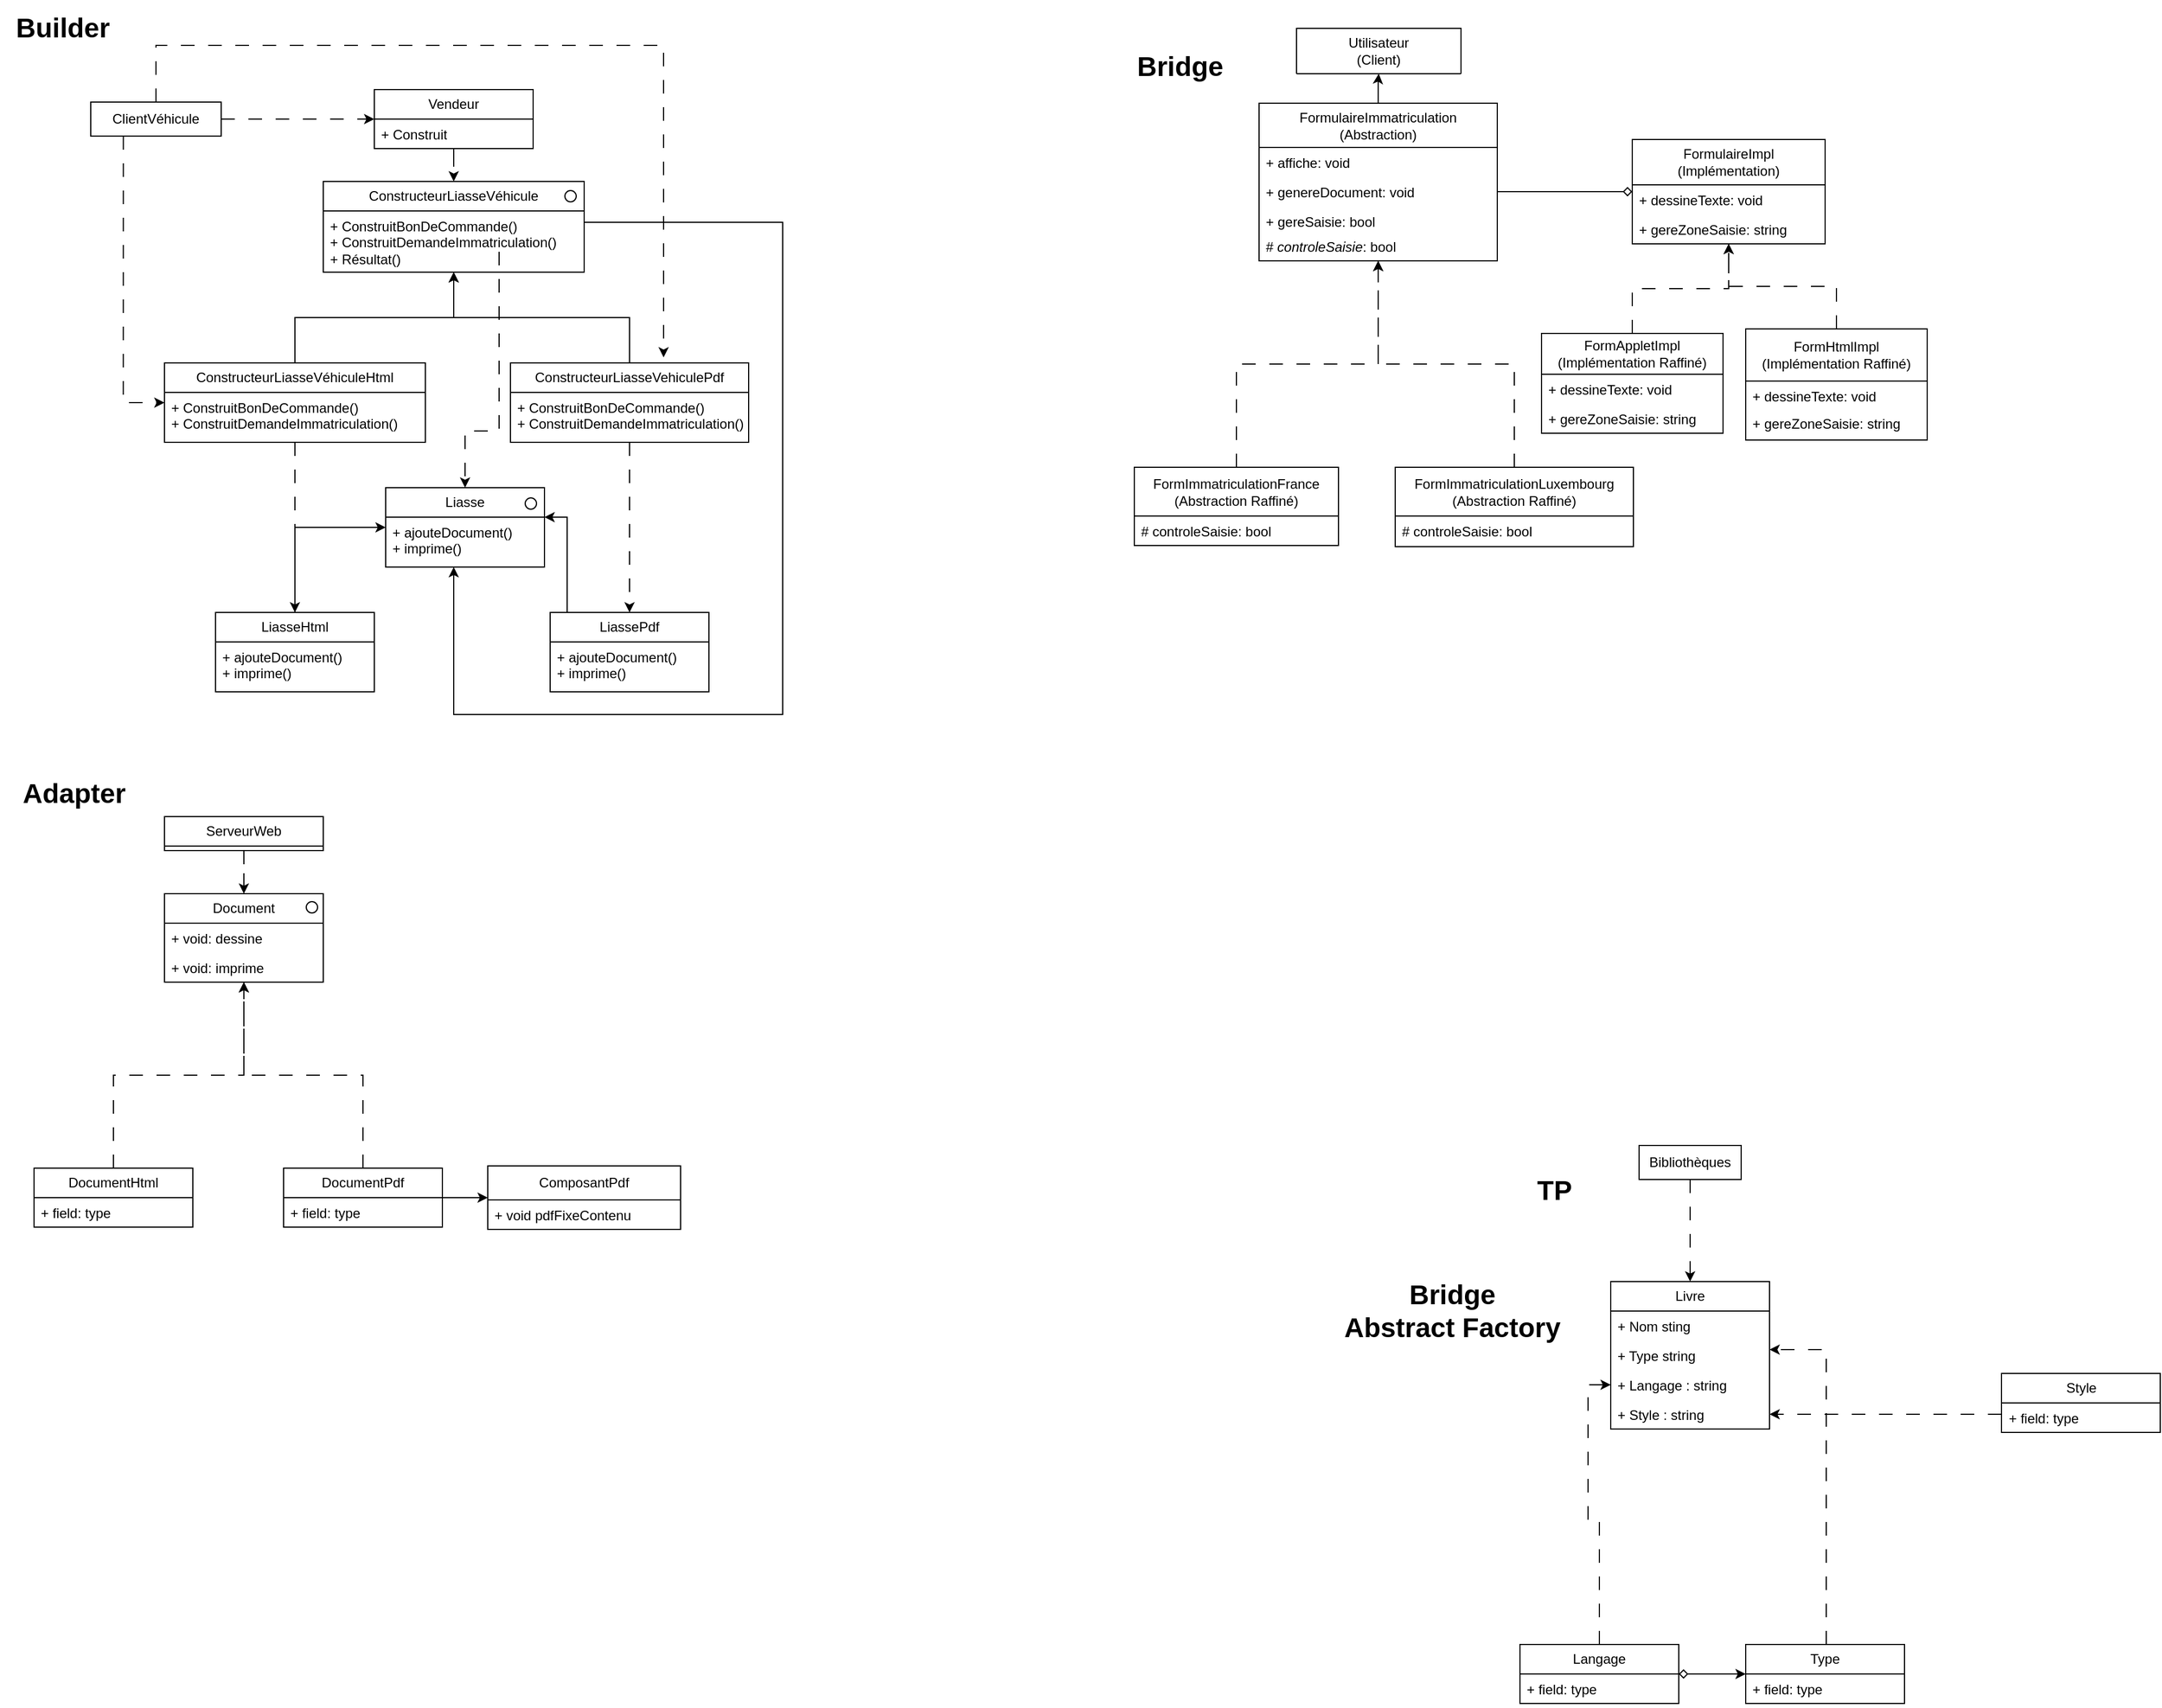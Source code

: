 <mxfile version="22.1.4" type="device">
  <diagram name="Page-1" id="VkfnlF7qGmTDGDxlfwNi">
    <mxGraphModel dx="1500" dy="946" grid="1" gridSize="10" guides="1" tooltips="1" connect="1" arrows="1" fold="1" page="1" pageScale="1" pageWidth="1169" pageHeight="1654" background="none" math="0" shadow="0">
      <root>
        <mxCell id="0" />
        <mxCell id="1" parent="0" />
        <mxCell id="WMn6grZ0DW30NmEa86e4-182" style="edgeStyle=orthogonalEdgeStyle;rounded=0;orthogonalLoop=1;jettySize=auto;html=1;exitX=0.5;exitY=0;exitDx=0;exitDy=0;entryX=0.643;entryY=-0.069;entryDx=0;entryDy=0;entryPerimeter=0;dashed=1;dashPattern=12 12;" parent="1" source="WMn6grZ0DW30NmEa86e4-6" target="WMn6grZ0DW30NmEa86e4-174" edge="1">
          <mxGeometry relative="1" as="geometry">
            <mxPoint x="560" y="30" as="targetPoint" />
            <Array as="points">
              <mxPoint x="138" y="40" />
              <mxPoint x="585" y="40" />
            </Array>
          </mxGeometry>
        </mxCell>
        <mxCell id="WMn6grZ0DW30NmEa86e4-183" style="edgeStyle=orthogonalEdgeStyle;rounded=0;orthogonalLoop=1;jettySize=auto;html=1;exitX=0.25;exitY=1;exitDx=0;exitDy=0;entryX=0;entryY=0.5;entryDx=0;entryDy=0;dashed=1;dashPattern=12 12;" parent="1" source="WMn6grZ0DW30NmEa86e4-6" target="WMn6grZ0DW30NmEa86e4-172" edge="1">
          <mxGeometry relative="1" as="geometry" />
        </mxCell>
        <mxCell id="WMn6grZ0DW30NmEa86e4-195" style="edgeStyle=orthogonalEdgeStyle;rounded=0;orthogonalLoop=1;jettySize=auto;html=1;entryX=0;entryY=0.5;entryDx=0;entryDy=0;dashed=1;dashPattern=12 12;" parent="1" source="WMn6grZ0DW30NmEa86e4-6" target="WMn6grZ0DW30NmEa86e4-168" edge="1">
          <mxGeometry relative="1" as="geometry" />
        </mxCell>
        <mxCell id="WMn6grZ0DW30NmEa86e4-6" value="ClientVéhicule" style="html=1;whiteSpace=wrap;" parent="1" vertex="1">
          <mxGeometry x="80" y="90" width="115" height="30" as="geometry" />
        </mxCell>
        <mxCell id="WMn6grZ0DW30NmEa86e4-184" style="edgeStyle=orthogonalEdgeStyle;rounded=0;orthogonalLoop=1;jettySize=auto;html=1;entryX=0.5;entryY=0;entryDx=0;entryDy=0;dashed=1;dashPattern=12 12;" parent="1" source="WMn6grZ0DW30NmEa86e4-168" target="WMn6grZ0DW30NmEa86e4-170" edge="1">
          <mxGeometry relative="1" as="geometry" />
        </mxCell>
        <mxCell id="WMn6grZ0DW30NmEa86e4-168" value="Vendeur&lt;br&gt;" style="swimlane;fontStyle=0;childLayout=stackLayout;horizontal=1;startSize=26;fillColor=none;horizontalStack=0;resizeParent=1;resizeParentMax=0;resizeLast=0;collapsible=1;marginBottom=0;whiteSpace=wrap;html=1;" parent="1" vertex="1">
          <mxGeometry x="330" y="79" width="140" height="52" as="geometry" />
        </mxCell>
        <mxCell id="WMn6grZ0DW30NmEa86e4-169" value="+ Construit" style="text;strokeColor=none;fillColor=none;align=left;verticalAlign=top;spacingLeft=4;spacingRight=4;overflow=hidden;rotatable=0;points=[[0,0.5],[1,0.5]];portConstraint=eastwest;whiteSpace=wrap;html=1;" parent="WMn6grZ0DW30NmEa86e4-168" vertex="1">
          <mxGeometry y="26" width="140" height="26" as="geometry" />
        </mxCell>
        <mxCell id="WMn6grZ0DW30NmEa86e4-192" style="edgeStyle=orthogonalEdgeStyle;rounded=0;orthogonalLoop=1;jettySize=auto;html=1;" parent="1" source="WMn6grZ0DW30NmEa86e4-170" target="WMn6grZ0DW30NmEa86e4-176" edge="1">
          <mxGeometry relative="1" as="geometry">
            <mxPoint x="400" y="630" as="targetPoint" />
            <Array as="points">
              <mxPoint x="690" y="196" />
              <mxPoint x="690" y="630" />
              <mxPoint x="400" y="630" />
            </Array>
          </mxGeometry>
        </mxCell>
        <mxCell id="WMn6grZ0DW30NmEa86e4-170" value="ConstructeurLiasseVéhicule&lt;br&gt;" style="swimlane;fontStyle=0;childLayout=stackLayout;horizontal=1;startSize=26;fillColor=none;horizontalStack=0;resizeParent=1;resizeParentMax=0;resizeLast=0;collapsible=1;marginBottom=0;whiteSpace=wrap;html=1;" parent="1" vertex="1">
          <mxGeometry x="285" y="160" width="230" height="80" as="geometry" />
        </mxCell>
        <mxCell id="WMn6grZ0DW30NmEa86e4-171" value="+ ConstruitBonDeCommande()&lt;br&gt;+ ConstruitDemandeImmatriculation()&lt;br&gt;+ Résultat()" style="text;strokeColor=none;fillColor=none;align=left;verticalAlign=top;spacingLeft=4;spacingRight=4;overflow=hidden;rotatable=0;points=[[0,0.5],[1,0.5]];portConstraint=eastwest;whiteSpace=wrap;html=1;" parent="WMn6grZ0DW30NmEa86e4-170" vertex="1">
          <mxGeometry y="26" width="230" height="54" as="geometry" />
        </mxCell>
        <mxCell id="WMn6grZ0DW30NmEa86e4-185" style="edgeStyle=orthogonalEdgeStyle;rounded=0;orthogonalLoop=1;jettySize=auto;html=1;" parent="1" source="WMn6grZ0DW30NmEa86e4-172" target="WMn6grZ0DW30NmEa86e4-170" edge="1">
          <mxGeometry relative="1" as="geometry" />
        </mxCell>
        <mxCell id="WMn6grZ0DW30NmEa86e4-189" style="edgeStyle=orthogonalEdgeStyle;rounded=0;orthogonalLoop=1;jettySize=auto;html=1;entryX=0.5;entryY=0;entryDx=0;entryDy=0;dashed=1;dashPattern=12 12;" parent="1" source="WMn6grZ0DW30NmEa86e4-172" target="WMn6grZ0DW30NmEa86e4-178" edge="1">
          <mxGeometry relative="1" as="geometry" />
        </mxCell>
        <mxCell id="WMn6grZ0DW30NmEa86e4-172" value="ConstructeurLiasseVéhiculeHtml" style="swimlane;fontStyle=0;childLayout=stackLayout;horizontal=1;startSize=26;fillColor=none;horizontalStack=0;resizeParent=1;resizeParentMax=0;resizeLast=0;collapsible=1;marginBottom=0;whiteSpace=wrap;html=1;" parent="1" vertex="1">
          <mxGeometry x="145" y="320" width="230" height="70" as="geometry" />
        </mxCell>
        <mxCell id="WMn6grZ0DW30NmEa86e4-173" value="+ ConstruitBonDeCommande()&lt;br style=&quot;border-color: var(--border-color);&quot;&gt;+ ConstruitDemandeImmatriculation()" style="text;strokeColor=none;fillColor=none;align=left;verticalAlign=top;spacingLeft=4;spacingRight=4;overflow=hidden;rotatable=0;points=[[0,0.5],[1,0.5]];portConstraint=eastwest;whiteSpace=wrap;html=1;" parent="WMn6grZ0DW30NmEa86e4-172" vertex="1">
          <mxGeometry y="26" width="230" height="44" as="geometry" />
        </mxCell>
        <mxCell id="WMn6grZ0DW30NmEa86e4-186" style="edgeStyle=orthogonalEdgeStyle;rounded=0;orthogonalLoop=1;jettySize=auto;html=1;exitX=0.5;exitY=0;exitDx=0;exitDy=0;" parent="1" source="WMn6grZ0DW30NmEa86e4-174" target="WMn6grZ0DW30NmEa86e4-170" edge="1">
          <mxGeometry relative="1" as="geometry" />
        </mxCell>
        <mxCell id="WMn6grZ0DW30NmEa86e4-188" style="edgeStyle=orthogonalEdgeStyle;rounded=0;orthogonalLoop=1;jettySize=auto;html=1;entryX=0.5;entryY=0;entryDx=0;entryDy=0;dashed=1;dashPattern=12 12;" parent="1" source="WMn6grZ0DW30NmEa86e4-174" target="WMn6grZ0DW30NmEa86e4-180" edge="1">
          <mxGeometry relative="1" as="geometry" />
        </mxCell>
        <mxCell id="WMn6grZ0DW30NmEa86e4-174" value="ConstructeurLiasseVehiculePdf" style="swimlane;fontStyle=0;childLayout=stackLayout;horizontal=1;startSize=26;fillColor=none;horizontalStack=0;resizeParent=1;resizeParentMax=0;resizeLast=0;collapsible=1;marginBottom=0;whiteSpace=wrap;html=1;" parent="1" vertex="1">
          <mxGeometry x="450" y="320" width="210" height="70" as="geometry" />
        </mxCell>
        <mxCell id="WMn6grZ0DW30NmEa86e4-175" value="+ ConstruitBonDeCommande()&lt;br style=&quot;border-color: var(--border-color);&quot;&gt;+ ConstruitDemandeImmatriculation()" style="text;strokeColor=none;fillColor=none;align=left;verticalAlign=top;spacingLeft=4;spacingRight=4;overflow=hidden;rotatable=0;points=[[0,0.5],[1,0.5]];portConstraint=eastwest;whiteSpace=wrap;html=1;" parent="WMn6grZ0DW30NmEa86e4-174" vertex="1">
          <mxGeometry y="26" width="210" height="44" as="geometry" />
        </mxCell>
        <mxCell id="WMn6grZ0DW30NmEa86e4-176" value="Liasse" style="swimlane;fontStyle=0;childLayout=stackLayout;horizontal=1;startSize=26;fillColor=none;horizontalStack=0;resizeParent=1;resizeParentMax=0;resizeLast=0;collapsible=1;marginBottom=0;whiteSpace=wrap;html=1;" parent="1" vertex="1">
          <mxGeometry x="340" y="430" width="140" height="70" as="geometry" />
        </mxCell>
        <mxCell id="WMn6grZ0DW30NmEa86e4-177" value="+ ajouteDocument()&lt;br style=&quot;border-color: var(--border-color);&quot;&gt;+ imprime()" style="text;strokeColor=none;fillColor=none;align=left;verticalAlign=top;spacingLeft=4;spacingRight=4;overflow=hidden;rotatable=0;points=[[0,0.5],[1,0.5]];portConstraint=eastwest;whiteSpace=wrap;html=1;" parent="WMn6grZ0DW30NmEa86e4-176" vertex="1">
          <mxGeometry y="26" width="140" height="44" as="geometry" />
        </mxCell>
        <mxCell id="WMn6grZ0DW30NmEa86e4-194" style="edgeStyle=orthogonalEdgeStyle;rounded=0;orthogonalLoop=1;jettySize=auto;html=1;" parent="1" source="WMn6grZ0DW30NmEa86e4-178" target="WMn6grZ0DW30NmEa86e4-176" edge="1">
          <mxGeometry relative="1" as="geometry">
            <Array as="points">
              <mxPoint x="260" y="465" />
            </Array>
          </mxGeometry>
        </mxCell>
        <mxCell id="WMn6grZ0DW30NmEa86e4-178" value="LiasseHtml" style="swimlane;fontStyle=0;childLayout=stackLayout;horizontal=1;startSize=26;fillColor=none;horizontalStack=0;resizeParent=1;resizeParentMax=0;resizeLast=0;collapsible=1;marginBottom=0;whiteSpace=wrap;html=1;" parent="1" vertex="1">
          <mxGeometry x="190" y="540" width="140" height="70" as="geometry" />
        </mxCell>
        <mxCell id="WMn6grZ0DW30NmEa86e4-179" value="+ ajouteDocument()&lt;br&gt;+ imprime()" style="text;strokeColor=none;fillColor=none;align=left;verticalAlign=top;spacingLeft=4;spacingRight=4;overflow=hidden;rotatable=0;points=[[0,0.5],[1,0.5]];portConstraint=eastwest;whiteSpace=wrap;html=1;" parent="WMn6grZ0DW30NmEa86e4-178" vertex="1">
          <mxGeometry y="26" width="140" height="44" as="geometry" />
        </mxCell>
        <mxCell id="WMn6grZ0DW30NmEa86e4-190" style="edgeStyle=orthogonalEdgeStyle;rounded=0;orthogonalLoop=1;jettySize=auto;html=1;" parent="1" source="WMn6grZ0DW30NmEa86e4-180" target="WMn6grZ0DW30NmEa86e4-176" edge="1">
          <mxGeometry relative="1" as="geometry">
            <Array as="points">
              <mxPoint x="500" y="456" />
            </Array>
          </mxGeometry>
        </mxCell>
        <mxCell id="WMn6grZ0DW30NmEa86e4-180" value="LiassePdf" style="swimlane;fontStyle=0;childLayout=stackLayout;horizontal=1;startSize=26;fillColor=none;horizontalStack=0;resizeParent=1;resizeParentMax=0;resizeLast=0;collapsible=1;marginBottom=0;whiteSpace=wrap;html=1;" parent="1" vertex="1">
          <mxGeometry x="485" y="540" width="140" height="70" as="geometry" />
        </mxCell>
        <mxCell id="WMn6grZ0DW30NmEa86e4-181" value="+ ajouteDocument()&lt;br style=&quot;border-color: var(--border-color);&quot;&gt;+ imprime()" style="text;strokeColor=none;fillColor=none;align=left;verticalAlign=top;spacingLeft=4;spacingRight=4;overflow=hidden;rotatable=0;points=[[0,0.5],[1,0.5]];portConstraint=eastwest;whiteSpace=wrap;html=1;" parent="WMn6grZ0DW30NmEa86e4-180" vertex="1">
          <mxGeometry y="26" width="140" height="44" as="geometry" />
        </mxCell>
        <mxCell id="WMn6grZ0DW30NmEa86e4-187" style="edgeStyle=orthogonalEdgeStyle;rounded=0;orthogonalLoop=1;jettySize=auto;html=1;entryX=0.5;entryY=0;entryDx=0;entryDy=0;dashed=1;dashPattern=12 12;" parent="1" edge="1">
          <mxGeometry relative="1" as="geometry">
            <mxPoint x="440" y="222" as="sourcePoint" />
            <mxPoint x="410" y="430" as="targetPoint" />
            <Array as="points">
              <mxPoint x="440" y="380" />
              <mxPoint x="410" y="380" />
            </Array>
          </mxGeometry>
        </mxCell>
        <mxCell id="WMn6grZ0DW30NmEa86e4-197" value="" style="ellipse;whiteSpace=wrap;html=1;aspect=fixed;" parent="1" vertex="1">
          <mxGeometry x="498" y="168" width="10" height="10" as="geometry" />
        </mxCell>
        <mxCell id="WMn6grZ0DW30NmEa86e4-198" value="" style="ellipse;whiteSpace=wrap;html=1;aspect=fixed;" parent="1" vertex="1">
          <mxGeometry x="463" y="439" width="10" height="10" as="geometry" />
        </mxCell>
        <mxCell id="WMn6grZ0DW30NmEa86e4-200" value="Builder" style="text;strokeColor=none;fillColor=none;html=1;fontSize=24;fontStyle=1;verticalAlign=middle;align=center;" parent="1" vertex="1">
          <mxGeometry width="110" height="50" as="geometry" />
        </mxCell>
        <mxCell id="WMn6grZ0DW30NmEa86e4-201" value="Adapter" style="text;strokeColor=none;fillColor=none;html=1;fontSize=24;fontStyle=1;verticalAlign=middle;align=center;" parent="1" vertex="1">
          <mxGeometry y="680" width="130" height="40" as="geometry" />
        </mxCell>
        <mxCell id="WMn6grZ0DW30NmEa86e4-226" style="edgeStyle=orthogonalEdgeStyle;rounded=0;orthogonalLoop=1;jettySize=auto;html=1;dashed=1;dashPattern=12 12;" parent="1" source="WMn6grZ0DW30NmEa86e4-202" target="WMn6grZ0DW30NmEa86e4-206" edge="1">
          <mxGeometry relative="1" as="geometry" />
        </mxCell>
        <mxCell id="WMn6grZ0DW30NmEa86e4-202" value="ServeurWeb" style="swimlane;fontStyle=0;childLayout=stackLayout;horizontal=1;startSize=26;fillColor=none;horizontalStack=0;resizeParent=1;resizeParentMax=0;resizeLast=0;collapsible=1;marginBottom=0;whiteSpace=wrap;html=1;" parent="1" vertex="1">
          <mxGeometry x="145" y="720" width="140" height="30" as="geometry" />
        </mxCell>
        <mxCell id="WMn6grZ0DW30NmEa86e4-206" value="Document" style="swimlane;fontStyle=0;childLayout=stackLayout;horizontal=1;startSize=26;fillColor=none;horizontalStack=0;resizeParent=1;resizeParentMax=0;resizeLast=0;collapsible=1;marginBottom=0;whiteSpace=wrap;html=1;" parent="1" vertex="1">
          <mxGeometry x="145" y="788" width="140" height="78" as="geometry" />
        </mxCell>
        <mxCell id="WMn6grZ0DW30NmEa86e4-207" value="+ void: dessine" style="text;strokeColor=none;fillColor=none;align=left;verticalAlign=top;spacingLeft=4;spacingRight=4;overflow=hidden;rotatable=0;points=[[0,0.5],[1,0.5]];portConstraint=eastwest;whiteSpace=wrap;html=1;" parent="WMn6grZ0DW30NmEa86e4-206" vertex="1">
          <mxGeometry y="26" width="140" height="26" as="geometry" />
        </mxCell>
        <mxCell id="WMn6grZ0DW30NmEa86e4-208" value="+ void: imprime" style="text;strokeColor=none;fillColor=none;align=left;verticalAlign=top;spacingLeft=4;spacingRight=4;overflow=hidden;rotatable=0;points=[[0,0.5],[1,0.5]];portConstraint=eastwest;whiteSpace=wrap;html=1;" parent="WMn6grZ0DW30NmEa86e4-206" vertex="1">
          <mxGeometry y="52" width="140" height="26" as="geometry" />
        </mxCell>
        <mxCell id="WMn6grZ0DW30NmEa86e4-210" value="ComposantPdf" style="swimlane;fontStyle=0;childLayout=stackLayout;horizontal=1;startSize=30;fillColor=none;horizontalStack=0;resizeParent=1;resizeParentMax=0;resizeLast=0;collapsible=1;marginBottom=0;whiteSpace=wrap;html=1;" parent="1" vertex="1">
          <mxGeometry x="430" y="1028" width="170" height="56" as="geometry" />
        </mxCell>
        <mxCell id="WMn6grZ0DW30NmEa86e4-212" value="+&amp;nbsp;void pdfFixeContenu" style="text;strokeColor=none;fillColor=none;align=left;verticalAlign=top;spacingLeft=4;spacingRight=4;overflow=hidden;rotatable=0;points=[[0,0.5],[1,0.5]];portConstraint=eastwest;whiteSpace=wrap;html=1;" parent="WMn6grZ0DW30NmEa86e4-210" vertex="1">
          <mxGeometry y="30" width="170" height="26" as="geometry" />
        </mxCell>
        <mxCell id="WMn6grZ0DW30NmEa86e4-224" style="edgeStyle=orthogonalEdgeStyle;rounded=0;orthogonalLoop=1;jettySize=auto;html=1;dashed=1;dashPattern=12 12;" parent="1" source="WMn6grZ0DW30NmEa86e4-214" target="WMn6grZ0DW30NmEa86e4-206" edge="1">
          <mxGeometry relative="1" as="geometry" />
        </mxCell>
        <mxCell id="WMn6grZ0DW30NmEa86e4-214" value="DocumentHtml" style="swimlane;fontStyle=0;childLayout=stackLayout;horizontal=1;startSize=26;fillColor=none;horizontalStack=0;resizeParent=1;resizeParentMax=0;resizeLast=0;collapsible=1;marginBottom=0;whiteSpace=wrap;html=1;" parent="1" vertex="1">
          <mxGeometry x="30" y="1030" width="140" height="52" as="geometry" />
        </mxCell>
        <mxCell id="WMn6grZ0DW30NmEa86e4-215" value="+ field: type" style="text;strokeColor=none;fillColor=none;align=left;verticalAlign=top;spacingLeft=4;spacingRight=4;overflow=hidden;rotatable=0;points=[[0,0.5],[1,0.5]];portConstraint=eastwest;whiteSpace=wrap;html=1;" parent="WMn6grZ0DW30NmEa86e4-214" vertex="1">
          <mxGeometry y="26" width="140" height="26" as="geometry" />
        </mxCell>
        <mxCell id="WMn6grZ0DW30NmEa86e4-223" style="edgeStyle=orthogonalEdgeStyle;rounded=0;orthogonalLoop=1;jettySize=auto;html=1;exitX=0.5;exitY=0;exitDx=0;exitDy=0;dashed=1;dashPattern=12 12;" parent="1" source="WMn6grZ0DW30NmEa86e4-218" target="WMn6grZ0DW30NmEa86e4-206" edge="1">
          <mxGeometry relative="1" as="geometry" />
        </mxCell>
        <mxCell id="WMn6grZ0DW30NmEa86e4-229" style="edgeStyle=orthogonalEdgeStyle;rounded=0;orthogonalLoop=1;jettySize=auto;html=1;exitX=1;exitY=0.5;exitDx=0;exitDy=0;" parent="1" source="WMn6grZ0DW30NmEa86e4-218" target="WMn6grZ0DW30NmEa86e4-210" edge="1">
          <mxGeometry relative="1" as="geometry" />
        </mxCell>
        <mxCell id="WMn6grZ0DW30NmEa86e4-218" value="DocumentPdf" style="swimlane;fontStyle=0;childLayout=stackLayout;horizontal=1;startSize=26;fillColor=none;horizontalStack=0;resizeParent=1;resizeParentMax=0;resizeLast=0;collapsible=1;marginBottom=0;whiteSpace=wrap;html=1;" parent="1" vertex="1">
          <mxGeometry x="250" y="1030" width="140" height="52" as="geometry" />
        </mxCell>
        <mxCell id="WMn6grZ0DW30NmEa86e4-219" value="+ field: type" style="text;strokeColor=none;fillColor=none;align=left;verticalAlign=top;spacingLeft=4;spacingRight=4;overflow=hidden;rotatable=0;points=[[0,0.5],[1,0.5]];portConstraint=eastwest;whiteSpace=wrap;html=1;" parent="WMn6grZ0DW30NmEa86e4-218" vertex="1">
          <mxGeometry y="26" width="140" height="26" as="geometry" />
        </mxCell>
        <mxCell id="WMn6grZ0DW30NmEa86e4-228" value="" style="ellipse;whiteSpace=wrap;html=1;aspect=fixed;" parent="1" vertex="1">
          <mxGeometry x="270" y="795" width="10" height="10" as="geometry" />
        </mxCell>
        <mxCell id="WMn6grZ0DW30NmEa86e4-230" value="Bridge" style="text;strokeColor=none;fillColor=none;html=1;fontSize=24;fontStyle=1;verticalAlign=middle;align=center;" parent="1" vertex="1">
          <mxGeometry x="1000" y="39" width="80" height="40" as="geometry" />
        </mxCell>
        <mxCell id="WMn6grZ0DW30NmEa86e4-231" value="Utilisateur&lt;br&gt;(Client)" style="swimlane;fontStyle=0;childLayout=stackLayout;horizontal=1;startSize=40;fillColor=none;horizontalStack=0;resizeParent=1;resizeParentMax=0;resizeLast=0;collapsible=1;marginBottom=0;whiteSpace=wrap;html=1;" parent="1" vertex="1">
          <mxGeometry x="1143" y="25" width="145" height="40" as="geometry" />
        </mxCell>
        <mxCell id="WMn6grZ0DW30NmEa86e4-271" style="edgeStyle=orthogonalEdgeStyle;rounded=0;orthogonalLoop=1;jettySize=auto;html=1;dashed=1;dashPattern=12 12;" parent="1" source="WMn6grZ0DW30NmEa86e4-235" target="WMn6grZ0DW30NmEa86e4-248" edge="1">
          <mxGeometry relative="1" as="geometry" />
        </mxCell>
        <mxCell id="WMn6grZ0DW30NmEa86e4-235" value="FormImmatriculationFrance&lt;br&gt;(Abstraction Raffiné)" style="swimlane;fontStyle=0;childLayout=stackLayout;horizontal=1;startSize=43;fillColor=none;horizontalStack=0;resizeParent=1;resizeParentMax=0;resizeLast=0;collapsible=1;marginBottom=0;whiteSpace=wrap;html=1;" parent="1" vertex="1">
          <mxGeometry x="1000" y="412" width="180" height="69" as="geometry" />
        </mxCell>
        <mxCell id="WMn6grZ0DW30NmEa86e4-236" value="# controleSaisie: bool" style="text;strokeColor=none;fillColor=none;align=left;verticalAlign=top;spacingLeft=4;spacingRight=4;overflow=hidden;rotatable=0;points=[[0,0.5],[1,0.5]];portConstraint=eastwest;whiteSpace=wrap;html=1;" parent="WMn6grZ0DW30NmEa86e4-235" vertex="1">
          <mxGeometry y="43" width="180" height="26" as="geometry" />
        </mxCell>
        <mxCell id="WMn6grZ0DW30NmEa86e4-257" style="edgeStyle=orthogonalEdgeStyle;rounded=0;orthogonalLoop=1;jettySize=auto;html=1;dashed=1;dashPattern=12 12;" parent="1" source="WMn6grZ0DW30NmEa86e4-239" target="WMn6grZ0DW30NmEa86e4-252" edge="1">
          <mxGeometry relative="1" as="geometry" />
        </mxCell>
        <mxCell id="WMn6grZ0DW30NmEa86e4-239" value="FormHtmlImpl&lt;br&gt;(Implémentation Raffiné)" style="swimlane;fontStyle=0;childLayout=stackLayout;horizontal=1;startSize=46;fillColor=none;horizontalStack=0;resizeParent=1;resizeParentMax=0;resizeLast=0;collapsible=1;marginBottom=0;whiteSpace=wrap;html=1;" parent="1" vertex="1">
          <mxGeometry x="1539" y="290" width="160" height="98" as="geometry" />
        </mxCell>
        <mxCell id="WMn6grZ0DW30NmEa86e4-240" value="+ dessineTexte: void" style="text;strokeColor=none;fillColor=none;align=left;verticalAlign=top;spacingLeft=4;spacingRight=4;overflow=hidden;rotatable=0;points=[[0,0.5],[1,0.5]];portConstraint=eastwest;whiteSpace=wrap;html=1;" parent="WMn6grZ0DW30NmEa86e4-239" vertex="1">
          <mxGeometry y="46" width="160" height="24" as="geometry" />
        </mxCell>
        <mxCell id="WMn6grZ0DW30NmEa86e4-241" value="+&amp;nbsp;gereZoneSaisie: string" style="text;strokeColor=none;fillColor=none;align=left;verticalAlign=top;spacingLeft=4;spacingRight=4;overflow=hidden;rotatable=0;points=[[0,0.5],[1,0.5]];portConstraint=eastwest;whiteSpace=wrap;html=1;" parent="WMn6grZ0DW30NmEa86e4-239" vertex="1">
          <mxGeometry y="70" width="160" height="28" as="geometry" />
        </mxCell>
        <mxCell id="WMn6grZ0DW30NmEa86e4-270" style="edgeStyle=orthogonalEdgeStyle;rounded=0;orthogonalLoop=1;jettySize=auto;html=1;dashed=1;dashPattern=12 12;" parent="1" source="WMn6grZ0DW30NmEa86e4-242" target="WMn6grZ0DW30NmEa86e4-248" edge="1">
          <mxGeometry relative="1" as="geometry" />
        </mxCell>
        <mxCell id="WMn6grZ0DW30NmEa86e4-242" value="FormImmatriculationLuxembourg&lt;br&gt;(Abstraction Raffiné)" style="swimlane;fontStyle=0;childLayout=stackLayout;horizontal=1;startSize=43;fillColor=none;horizontalStack=0;resizeParent=1;resizeParentMax=0;resizeLast=0;collapsible=1;marginBottom=0;whiteSpace=wrap;html=1;" parent="1" vertex="1">
          <mxGeometry x="1230" y="412" width="210" height="70" as="geometry" />
        </mxCell>
        <mxCell id="WMn6grZ0DW30NmEa86e4-243" value="# controleSaisie&lt;span style=&quot;background-color: initial;&quot;&gt;: bool&lt;/span&gt;" style="text;strokeColor=none;fillColor=none;align=left;verticalAlign=top;spacingLeft=4;spacingRight=4;overflow=hidden;rotatable=0;points=[[0,0.5],[1,0.5]];portConstraint=eastwest;whiteSpace=wrap;html=1;" parent="WMn6grZ0DW30NmEa86e4-242" vertex="1">
          <mxGeometry y="43" width="210" height="27" as="geometry" />
        </mxCell>
        <mxCell id="WMn6grZ0DW30NmEa86e4-265" style="edgeStyle=orthogonalEdgeStyle;rounded=0;orthogonalLoop=1;jettySize=auto;html=1;dashed=1;dashPattern=12 12;" parent="1" source="WMn6grZ0DW30NmEa86e4-245" target="WMn6grZ0DW30NmEa86e4-252" edge="1">
          <mxGeometry relative="1" as="geometry" />
        </mxCell>
        <mxCell id="WMn6grZ0DW30NmEa86e4-245" value="FormAppletImpl&lt;br&gt;(Implémentation Raffiné)" style="swimlane;fontStyle=0;childLayout=stackLayout;horizontal=1;startSize=36;fillColor=none;horizontalStack=0;resizeParent=1;resizeParentMax=0;resizeLast=0;collapsible=1;marginBottom=0;whiteSpace=wrap;html=1;" parent="1" vertex="1">
          <mxGeometry x="1359" y="294" width="160" height="88" as="geometry" />
        </mxCell>
        <mxCell id="WMn6grZ0DW30NmEa86e4-246" value="+ dessineTexte: void" style="text;strokeColor=none;fillColor=none;align=left;verticalAlign=top;spacingLeft=4;spacingRight=4;overflow=hidden;rotatable=0;points=[[0,0.5],[1,0.5]];portConstraint=eastwest;whiteSpace=wrap;html=1;" parent="WMn6grZ0DW30NmEa86e4-245" vertex="1">
          <mxGeometry y="36" width="160" height="26" as="geometry" />
        </mxCell>
        <mxCell id="WMn6grZ0DW30NmEa86e4-247" value="+&amp;nbsp;gereZoneSaisie: string" style="text;strokeColor=none;fillColor=none;align=left;verticalAlign=top;spacingLeft=4;spacingRight=4;overflow=hidden;rotatable=0;points=[[0,0.5],[1,0.5]];portConstraint=eastwest;whiteSpace=wrap;html=1;" parent="WMn6grZ0DW30NmEa86e4-245" vertex="1">
          <mxGeometry y="62" width="160" height="26" as="geometry" />
        </mxCell>
        <mxCell id="WMn6grZ0DW30NmEa86e4-261" style="edgeStyle=orthogonalEdgeStyle;rounded=0;orthogonalLoop=1;jettySize=auto;html=1;" parent="1" source="WMn6grZ0DW30NmEa86e4-248" target="WMn6grZ0DW30NmEa86e4-231" edge="1">
          <mxGeometry relative="1" as="geometry" />
        </mxCell>
        <mxCell id="WMn6grZ0DW30NmEa86e4-248" value="FormulaireImmatriculation&lt;br&gt;(Abstraction)" style="swimlane;fontStyle=0;childLayout=stackLayout;horizontal=1;startSize=39;fillColor=none;horizontalStack=0;resizeParent=1;resizeParentMax=0;resizeLast=0;collapsible=1;marginBottom=0;whiteSpace=wrap;html=1;" parent="1" vertex="1">
          <mxGeometry x="1110" y="91" width="210" height="139" as="geometry" />
        </mxCell>
        <mxCell id="WMn6grZ0DW30NmEa86e4-249" value="+&amp;nbsp;affiche&lt;span style=&quot;background-color: initial;&quot;&gt;: void&lt;/span&gt;" style="text;strokeColor=none;fillColor=none;align=left;verticalAlign=top;spacingLeft=4;spacingRight=4;overflow=hidden;rotatable=0;points=[[0,0.5],[1,0.5]];portConstraint=eastwest;whiteSpace=wrap;html=1;" parent="WMn6grZ0DW30NmEa86e4-248" vertex="1">
          <mxGeometry y="39" width="210" height="26" as="geometry" />
        </mxCell>
        <mxCell id="WMn6grZ0DW30NmEa86e4-250" value="+&amp;nbsp;genereDocument&lt;span style=&quot;background-color: initial;&quot;&gt;: void&lt;/span&gt;" style="text;strokeColor=none;fillColor=none;align=left;verticalAlign=top;spacingLeft=4;spacingRight=4;overflow=hidden;rotatable=0;points=[[0,0.5],[1,0.5]];portConstraint=eastwest;whiteSpace=wrap;html=1;" parent="WMn6grZ0DW30NmEa86e4-248" vertex="1">
          <mxGeometry y="65" width="210" height="26" as="geometry" />
        </mxCell>
        <mxCell id="WMn6grZ0DW30NmEa86e4-251" value="+&amp;nbsp;gereSaisie&lt;span style=&quot;background-color: initial;&quot;&gt;: bool&lt;/span&gt;" style="text;strokeColor=none;fillColor=none;align=left;verticalAlign=top;spacingLeft=4;spacingRight=4;overflow=hidden;rotatable=0;points=[[0,0.5],[1,0.5]];portConstraint=eastwest;whiteSpace=wrap;html=1;" parent="WMn6grZ0DW30NmEa86e4-248" vertex="1">
          <mxGeometry y="91" width="210" height="22" as="geometry" />
        </mxCell>
        <mxCell id="WMn6grZ0DW30NmEa86e4-266" value="# &lt;i&gt;controleSaisie&lt;/i&gt;&lt;span style=&quot;background-color: initial;&quot;&gt;: bool&lt;/span&gt;" style="text;strokeColor=none;fillColor=none;align=left;verticalAlign=top;spacingLeft=4;spacingRight=4;overflow=hidden;rotatable=0;points=[[0,0.5],[1,0.5]];portConstraint=eastwest;whiteSpace=wrap;html=1;" parent="WMn6grZ0DW30NmEa86e4-248" vertex="1">
          <mxGeometry y="113" width="210" height="26" as="geometry" />
        </mxCell>
        <mxCell id="WMn6grZ0DW30NmEa86e4-252" value="FormulaireImpl&lt;br&gt;(Implémentation)" style="swimlane;fontStyle=0;childLayout=stackLayout;horizontal=1;startSize=40;fillColor=none;horizontalStack=0;resizeParent=1;resizeParentMax=0;resizeLast=0;collapsible=1;marginBottom=0;whiteSpace=wrap;html=1;" parent="1" vertex="1">
          <mxGeometry x="1439" y="123" width="170" height="92" as="geometry" />
        </mxCell>
        <mxCell id="WMn6grZ0DW30NmEa86e4-254" value="+ dessineTexte: void" style="text;strokeColor=none;fillColor=none;align=left;verticalAlign=top;spacingLeft=4;spacingRight=4;overflow=hidden;rotatable=0;points=[[0,0.5],[1,0.5]];portConstraint=eastwest;whiteSpace=wrap;html=1;" parent="WMn6grZ0DW30NmEa86e4-252" vertex="1">
          <mxGeometry y="40" width="170" height="26" as="geometry" />
        </mxCell>
        <mxCell id="WMn6grZ0DW30NmEa86e4-255" value="+&amp;nbsp;gereZoneSaisie: string" style="text;strokeColor=none;fillColor=none;align=left;verticalAlign=top;spacingLeft=4;spacingRight=4;overflow=hidden;rotatable=0;points=[[0,0.5],[1,0.5]];portConstraint=eastwest;whiteSpace=wrap;html=1;" parent="WMn6grZ0DW30NmEa86e4-252" vertex="1">
          <mxGeometry y="66" width="170" height="26" as="geometry" />
        </mxCell>
        <mxCell id="WMn6grZ0DW30NmEa86e4-272" style="edgeStyle=orthogonalEdgeStyle;rounded=0;orthogonalLoop=1;jettySize=auto;html=1;endArrow=diamond;endFill=0;" parent="1" source="WMn6grZ0DW30NmEa86e4-250" target="WMn6grZ0DW30NmEa86e4-252" edge="1">
          <mxGeometry relative="1" as="geometry" />
        </mxCell>
        <mxCell id="4hhJWAARBsWQ5uBNUK1--1" value="TP" style="text;strokeColor=none;fillColor=none;html=1;fontSize=24;fontStyle=1;verticalAlign=middle;align=center;" vertex="1" parent="1">
          <mxGeometry x="1320" y="1030" width="100" height="40" as="geometry" />
        </mxCell>
        <mxCell id="4hhJWAARBsWQ5uBNUK1--55" style="edgeStyle=orthogonalEdgeStyle;rounded=0;orthogonalLoop=1;jettySize=auto;html=1;dashed=1;dashPattern=12 12;" edge="1" parent="1" source="4hhJWAARBsWQ5uBNUK1--4" target="4hhJWAARBsWQ5uBNUK1--50">
          <mxGeometry relative="1" as="geometry" />
        </mxCell>
        <mxCell id="4hhJWAARBsWQ5uBNUK1--4" value="Bibliothèques" style="html=1;whiteSpace=wrap;" vertex="1" parent="1">
          <mxGeometry x="1445" y="1010" width="90" height="30" as="geometry" />
        </mxCell>
        <mxCell id="4hhJWAARBsWQ5uBNUK1--34" style="edgeStyle=orthogonalEdgeStyle;rounded=0;orthogonalLoop=1;jettySize=auto;html=1;startArrow=diamond;startFill=0;" edge="1" parent="1" source="4hhJWAARBsWQ5uBNUK1--6" target="4hhJWAARBsWQ5uBNUK1--10">
          <mxGeometry relative="1" as="geometry" />
        </mxCell>
        <mxCell id="4hhJWAARBsWQ5uBNUK1--56" style="edgeStyle=orthogonalEdgeStyle;rounded=0;orthogonalLoop=1;jettySize=auto;html=1;dashed=1;dashPattern=12 12;" edge="1" parent="1" source="4hhJWAARBsWQ5uBNUK1--6" target="4hhJWAARBsWQ5uBNUK1--54">
          <mxGeometry relative="1" as="geometry" />
        </mxCell>
        <mxCell id="4hhJWAARBsWQ5uBNUK1--6" value="Langage" style="swimlane;fontStyle=0;childLayout=stackLayout;horizontal=1;startSize=26;fillColor=none;horizontalStack=0;resizeParent=1;resizeParentMax=0;resizeLast=0;collapsible=1;marginBottom=0;whiteSpace=wrap;html=1;" vertex="1" parent="1">
          <mxGeometry x="1340" y="1450" width="140" height="52" as="geometry" />
        </mxCell>
        <mxCell id="4hhJWAARBsWQ5uBNUK1--9" value="+ field: type" style="text;strokeColor=none;fillColor=none;align=left;verticalAlign=top;spacingLeft=4;spacingRight=4;overflow=hidden;rotatable=0;points=[[0,0.5],[1,0.5]];portConstraint=eastwest;whiteSpace=wrap;html=1;" vertex="1" parent="4hhJWAARBsWQ5uBNUK1--6">
          <mxGeometry y="26" width="140" height="26" as="geometry" />
        </mxCell>
        <mxCell id="4hhJWAARBsWQ5uBNUK1--58" style="edgeStyle=orthogonalEdgeStyle;rounded=0;orthogonalLoop=1;jettySize=auto;html=1;dashed=1;dashPattern=12 12;" edge="1" parent="1" source="4hhJWAARBsWQ5uBNUK1--10" target="4hhJWAARBsWQ5uBNUK1--52">
          <mxGeometry relative="1" as="geometry">
            <Array as="points">
              <mxPoint x="1610" y="1190" />
            </Array>
          </mxGeometry>
        </mxCell>
        <mxCell id="4hhJWAARBsWQ5uBNUK1--10" value="Type" style="swimlane;fontStyle=0;childLayout=stackLayout;horizontal=1;startSize=26;fillColor=none;horizontalStack=0;resizeParent=1;resizeParentMax=0;resizeLast=0;collapsible=1;marginBottom=0;whiteSpace=wrap;html=1;" vertex="1" parent="1">
          <mxGeometry x="1539" y="1450" width="140" height="52" as="geometry" />
        </mxCell>
        <mxCell id="4hhJWAARBsWQ5uBNUK1--13" value="+ field: type" style="text;strokeColor=none;fillColor=none;align=left;verticalAlign=top;spacingLeft=4;spacingRight=4;overflow=hidden;rotatable=0;points=[[0,0.5],[1,0.5]];portConstraint=eastwest;whiteSpace=wrap;html=1;" vertex="1" parent="4hhJWAARBsWQ5uBNUK1--10">
          <mxGeometry y="26" width="140" height="26" as="geometry" />
        </mxCell>
        <mxCell id="4hhJWAARBsWQ5uBNUK1--57" style="edgeStyle=orthogonalEdgeStyle;rounded=0;orthogonalLoop=1;jettySize=auto;html=1;dashed=1;dashPattern=12 12;" edge="1" parent="1" source="4hhJWAARBsWQ5uBNUK1--35" target="4hhJWAARBsWQ5uBNUK1--53">
          <mxGeometry relative="1" as="geometry">
            <Array as="points">
              <mxPoint x="1700" y="1247" />
              <mxPoint x="1700" y="1247" />
            </Array>
          </mxGeometry>
        </mxCell>
        <mxCell id="4hhJWAARBsWQ5uBNUK1--35" value="Style" style="swimlane;fontStyle=0;childLayout=stackLayout;horizontal=1;startSize=26;fillColor=none;horizontalStack=0;resizeParent=1;resizeParentMax=0;resizeLast=0;collapsible=1;marginBottom=0;whiteSpace=wrap;html=1;" vertex="1" parent="1">
          <mxGeometry x="1764.5" y="1211" width="140" height="52" as="geometry" />
        </mxCell>
        <mxCell id="4hhJWAARBsWQ5uBNUK1--36" value="+ field: type" style="text;strokeColor=none;fillColor=none;align=left;verticalAlign=top;spacingLeft=4;spacingRight=4;overflow=hidden;rotatable=0;points=[[0,0.5],[1,0.5]];portConstraint=eastwest;whiteSpace=wrap;html=1;" vertex="1" parent="4hhJWAARBsWQ5uBNUK1--35">
          <mxGeometry y="26" width="140" height="26" as="geometry" />
        </mxCell>
        <mxCell id="4hhJWAARBsWQ5uBNUK1--49" value="Bridge&lt;br&gt;Abstract Factory&lt;br&gt;" style="text;strokeColor=none;fillColor=none;html=1;fontSize=24;fontStyle=1;verticalAlign=middle;align=center;" vertex="1" parent="1">
          <mxGeometry x="1180" y="1101" width="200" height="110" as="geometry" />
        </mxCell>
        <mxCell id="4hhJWAARBsWQ5uBNUK1--50" value="Livre" style="swimlane;fontStyle=0;childLayout=stackLayout;horizontal=1;startSize=26;fillColor=none;horizontalStack=0;resizeParent=1;resizeParentMax=0;resizeLast=0;collapsible=1;marginBottom=0;whiteSpace=wrap;html=1;" vertex="1" parent="1">
          <mxGeometry x="1420" y="1130" width="140" height="130" as="geometry" />
        </mxCell>
        <mxCell id="4hhJWAARBsWQ5uBNUK1--51" value="+ Nom sting" style="text;strokeColor=none;fillColor=none;align=left;verticalAlign=top;spacingLeft=4;spacingRight=4;overflow=hidden;rotatable=0;points=[[0,0.5],[1,0.5]];portConstraint=eastwest;whiteSpace=wrap;html=1;" vertex="1" parent="4hhJWAARBsWQ5uBNUK1--50">
          <mxGeometry y="26" width="140" height="26" as="geometry" />
        </mxCell>
        <mxCell id="4hhJWAARBsWQ5uBNUK1--52" value="+ Type string" style="text;strokeColor=none;fillColor=none;align=left;verticalAlign=top;spacingLeft=4;spacingRight=4;overflow=hidden;rotatable=0;points=[[0,0.5],[1,0.5]];portConstraint=eastwest;whiteSpace=wrap;html=1;" vertex="1" parent="4hhJWAARBsWQ5uBNUK1--50">
          <mxGeometry y="52" width="140" height="26" as="geometry" />
        </mxCell>
        <mxCell id="4hhJWAARBsWQ5uBNUK1--54" value="+ Langage : string" style="text;strokeColor=none;fillColor=none;align=left;verticalAlign=top;spacingLeft=4;spacingRight=4;overflow=hidden;rotatable=0;points=[[0,0.5],[1,0.5]];portConstraint=eastwest;whiteSpace=wrap;html=1;" vertex="1" parent="4hhJWAARBsWQ5uBNUK1--50">
          <mxGeometry y="78" width="140" height="26" as="geometry" />
        </mxCell>
        <mxCell id="4hhJWAARBsWQ5uBNUK1--53" value="+ Style : string" style="text;strokeColor=none;fillColor=none;align=left;verticalAlign=top;spacingLeft=4;spacingRight=4;overflow=hidden;rotatable=0;points=[[0,0.5],[1,0.5]];portConstraint=eastwest;whiteSpace=wrap;html=1;" vertex="1" parent="4hhJWAARBsWQ5uBNUK1--50">
          <mxGeometry y="104" width="140" height="26" as="geometry" />
        </mxCell>
      </root>
    </mxGraphModel>
  </diagram>
</mxfile>
